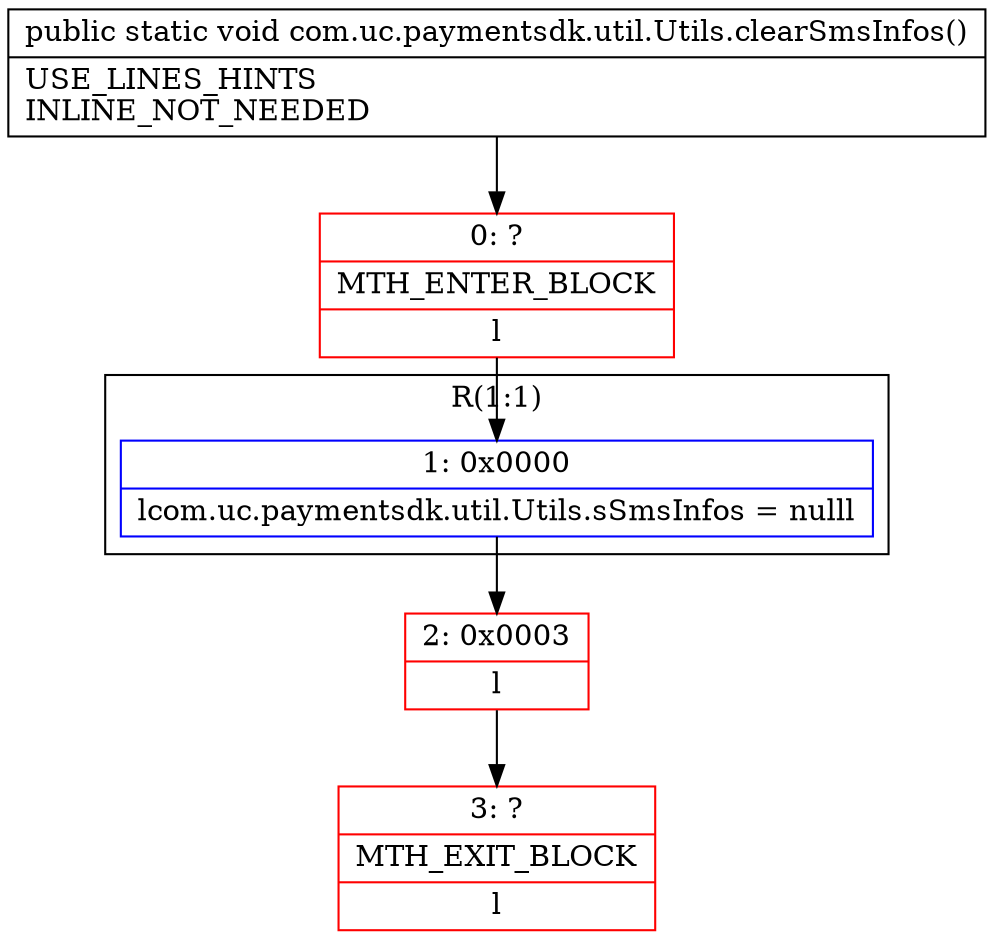 digraph "CFG forcom.uc.paymentsdk.util.Utils.clearSmsInfos()V" {
subgraph cluster_Region_140237464 {
label = "R(1:1)";
node [shape=record,color=blue];
Node_1 [shape=record,label="{1\:\ 0x0000|lcom.uc.paymentsdk.util.Utils.sSmsInfos = nulll}"];
}
Node_0 [shape=record,color=red,label="{0\:\ ?|MTH_ENTER_BLOCK\l|l}"];
Node_2 [shape=record,color=red,label="{2\:\ 0x0003|l}"];
Node_3 [shape=record,color=red,label="{3\:\ ?|MTH_EXIT_BLOCK\l|l}"];
MethodNode[shape=record,label="{public static void com.uc.paymentsdk.util.Utils.clearSmsInfos()  | USE_LINES_HINTS\lINLINE_NOT_NEEDED\l}"];
MethodNode -> Node_0;
Node_1 -> Node_2;
Node_0 -> Node_1;
Node_2 -> Node_3;
}


